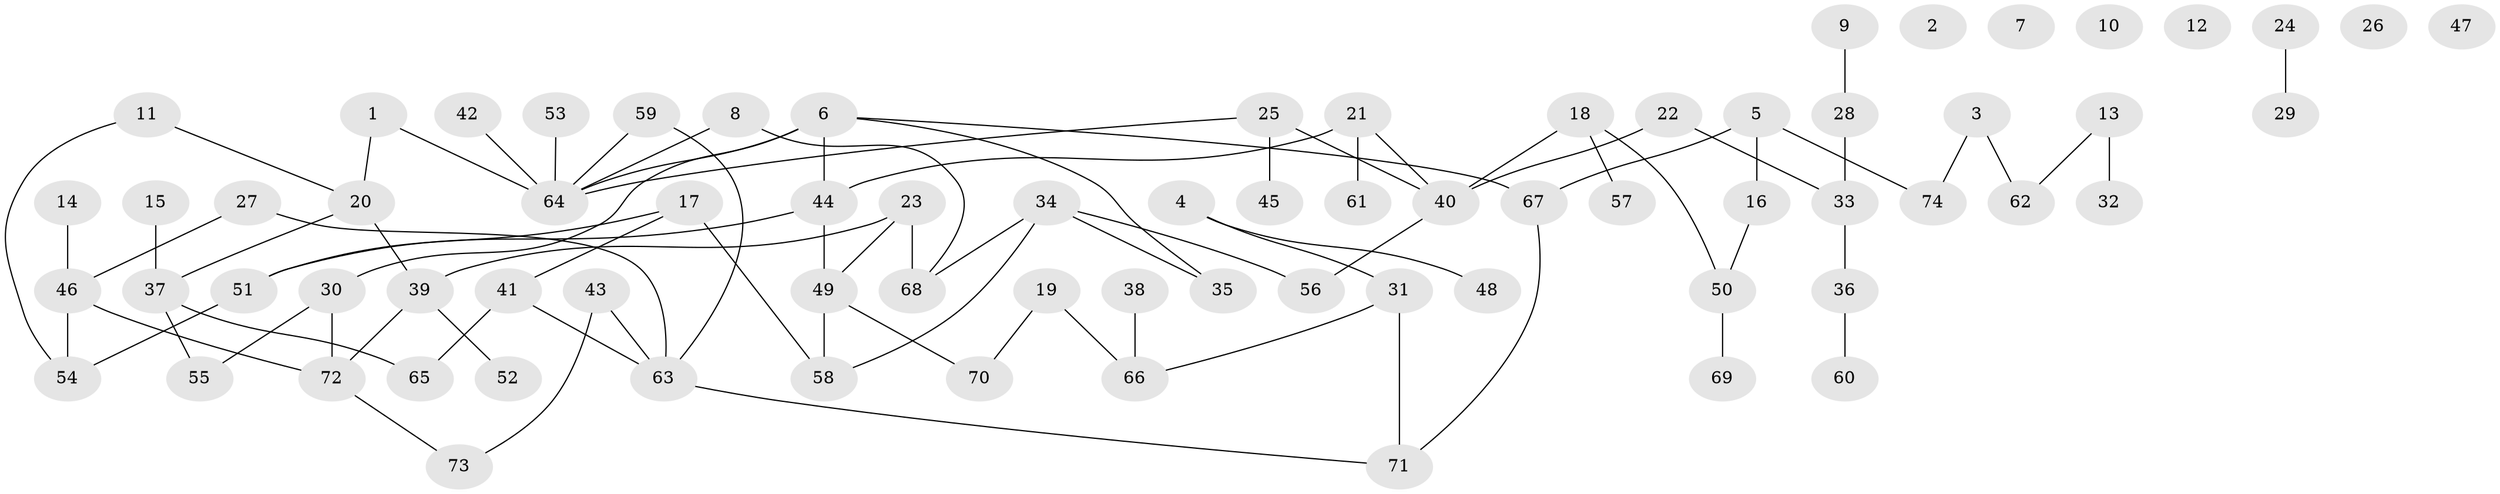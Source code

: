 // coarse degree distribution, {1: 0.25, 4: 0.125, 2: 0.375, 6: 0.08333333333333333, 7: 0.08333333333333333, 5: 0.08333333333333333}
// Generated by graph-tools (version 1.1) at 2025/35/03/04/25 23:35:51]
// undirected, 74 vertices, 84 edges
graph export_dot {
  node [color=gray90,style=filled];
  1;
  2;
  3;
  4;
  5;
  6;
  7;
  8;
  9;
  10;
  11;
  12;
  13;
  14;
  15;
  16;
  17;
  18;
  19;
  20;
  21;
  22;
  23;
  24;
  25;
  26;
  27;
  28;
  29;
  30;
  31;
  32;
  33;
  34;
  35;
  36;
  37;
  38;
  39;
  40;
  41;
  42;
  43;
  44;
  45;
  46;
  47;
  48;
  49;
  50;
  51;
  52;
  53;
  54;
  55;
  56;
  57;
  58;
  59;
  60;
  61;
  62;
  63;
  64;
  65;
  66;
  67;
  68;
  69;
  70;
  71;
  72;
  73;
  74;
  1 -- 20;
  1 -- 64;
  3 -- 62;
  3 -- 74;
  4 -- 31;
  4 -- 48;
  5 -- 16;
  5 -- 67;
  5 -- 74;
  6 -- 30;
  6 -- 35;
  6 -- 44;
  6 -- 64;
  6 -- 67;
  8 -- 64;
  8 -- 68;
  9 -- 28;
  11 -- 20;
  11 -- 54;
  13 -- 32;
  13 -- 62;
  14 -- 46;
  15 -- 37;
  16 -- 50;
  17 -- 41;
  17 -- 51;
  17 -- 58;
  18 -- 40;
  18 -- 50;
  18 -- 57;
  19 -- 66;
  19 -- 70;
  20 -- 37;
  20 -- 39;
  21 -- 40;
  21 -- 44;
  21 -- 61;
  22 -- 33;
  22 -- 40;
  23 -- 39;
  23 -- 49;
  23 -- 68;
  24 -- 29;
  25 -- 40;
  25 -- 45;
  25 -- 64;
  27 -- 46;
  27 -- 63;
  28 -- 33;
  30 -- 55;
  30 -- 72;
  31 -- 66;
  31 -- 71;
  33 -- 36;
  34 -- 35;
  34 -- 56;
  34 -- 58;
  34 -- 68;
  36 -- 60;
  37 -- 55;
  37 -- 65;
  38 -- 66;
  39 -- 52;
  39 -- 72;
  40 -- 56;
  41 -- 63;
  41 -- 65;
  42 -- 64;
  43 -- 63;
  43 -- 73;
  44 -- 49;
  44 -- 51;
  46 -- 54;
  46 -- 72;
  49 -- 58;
  49 -- 70;
  50 -- 69;
  51 -- 54;
  53 -- 64;
  59 -- 63;
  59 -- 64;
  63 -- 71;
  67 -- 71;
  72 -- 73;
}
